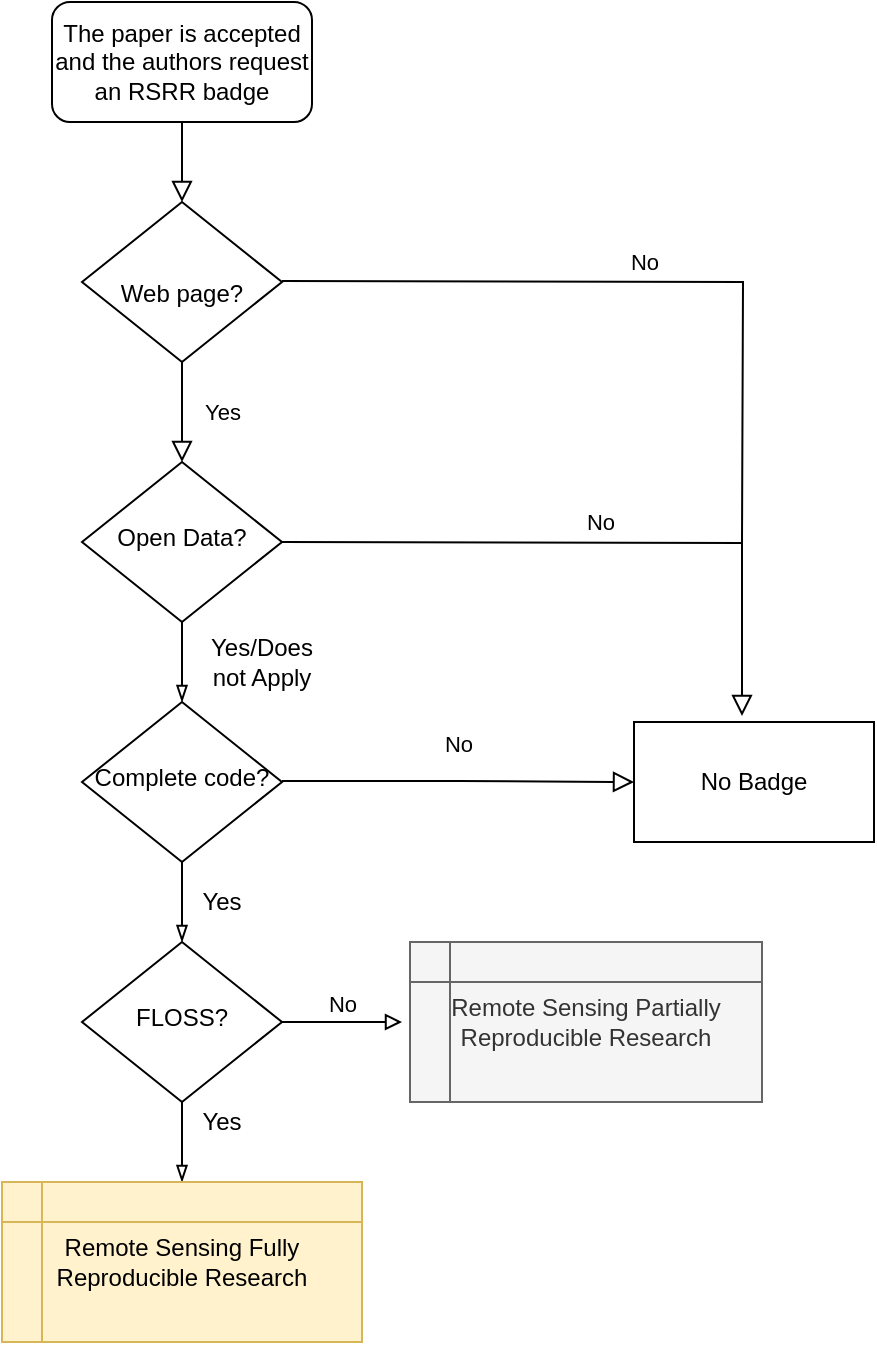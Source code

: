 <mxfile version="13.0.1" type="device"><diagram id="C5RBs43oDa-KdzZeNtuy" name="Page-1"><mxGraphModel dx="885" dy="802" grid="1" gridSize="10" guides="1" tooltips="1" connect="1" arrows="1" fold="1" page="1" pageScale="1" pageWidth="827" pageHeight="1169" math="0" shadow="0"><root><mxCell id="WIyWlLk6GJQsqaUBKTNV-0"/><mxCell id="WIyWlLk6GJQsqaUBKTNV-1" parent="WIyWlLk6GJQsqaUBKTNV-0"/><mxCell id="WIyWlLk6GJQsqaUBKTNV-2" value="" style="rounded=0;html=1;jettySize=auto;orthogonalLoop=1;fontSize=11;endArrow=block;endFill=0;endSize=8;strokeWidth=1;shadow=0;labelBackgroundColor=none;edgeStyle=orthogonalEdgeStyle;" parent="WIyWlLk6GJQsqaUBKTNV-1" source="WIyWlLk6GJQsqaUBKTNV-3" edge="1"><mxGeometry relative="1" as="geometry"><mxPoint x="220" y="160" as="targetPoint"/></mxGeometry></mxCell><mxCell id="WIyWlLk6GJQsqaUBKTNV-3" value="The paper is accepted and the authors request an RSRR badge" style="rounded=1;whiteSpace=wrap;html=1;fontSize=12;glass=0;strokeWidth=1;shadow=0;" parent="WIyWlLk6GJQsqaUBKTNV-1" vertex="1"><mxGeometry x="155" y="60" width="130" height="60" as="geometry"/></mxCell><mxCell id="WIyWlLk6GJQsqaUBKTNV-4" value="Yes" style="rounded=0;html=1;jettySize=auto;orthogonalLoop=1;fontSize=11;endArrow=block;endFill=0;endSize=8;strokeWidth=1;shadow=0;labelBackgroundColor=none;edgeStyle=orthogonalEdgeStyle;exitX=0.5;exitY=1;exitDx=0;exitDy=0;" parent="WIyWlLk6GJQsqaUBKTNV-1" source="bruOQW7kfrCQtIVcJvdp-8" edge="1"><mxGeometry y="20" relative="1" as="geometry"><mxPoint as="offset"/><mxPoint x="220" y="260" as="sourcePoint"/><mxPoint x="220" y="290" as="targetPoint"/></mxGeometry></mxCell><mxCell id="WIyWlLk6GJQsqaUBKTNV-5" value="No" style="edgeStyle=orthogonalEdgeStyle;rounded=0;html=1;jettySize=auto;orthogonalLoop=1;fontSize=11;endArrow=none;endFill=0;endSize=8;strokeWidth=1;shadow=0;labelBackgroundColor=none;" parent="WIyWlLk6GJQsqaUBKTNV-1" edge="1"><mxGeometry y="10" relative="1" as="geometry"><mxPoint as="offset"/><mxPoint x="270" y="199.5" as="sourcePoint"/><mxPoint x="500" y="330" as="targetPoint"/></mxGeometry></mxCell><mxCell id="WIyWlLk6GJQsqaUBKTNV-9" value="No" style="edgeStyle=orthogonalEdgeStyle;rounded=0;html=1;jettySize=auto;orthogonalLoop=1;fontSize=11;endArrow=block;endFill=0;endSize=8;strokeWidth=1;shadow=0;labelBackgroundColor=none;entryX=0.45;entryY=-0.05;entryDx=0;entryDy=0;entryPerimeter=0;" parent="WIyWlLk6GJQsqaUBKTNV-1" target="bruOQW7kfrCQtIVcJvdp-21" edge="1"><mxGeometry y="10" relative="1" as="geometry"><mxPoint as="offset"/><mxPoint x="270" y="330" as="sourcePoint"/><mxPoint x="320" y="330" as="targetPoint"/></mxGeometry></mxCell><mxCell id="bruOQW7kfrCQtIVcJvdp-10" style="edgeStyle=orthogonalEdgeStyle;rounded=0;orthogonalLoop=1;jettySize=auto;html=1;exitX=0.5;exitY=1;exitDx=0;exitDy=0;entryX=0.5;entryY=0;entryDx=0;entryDy=0;endArrow=blockThin;endFill=0;" edge="1" parent="WIyWlLk6GJQsqaUBKTNV-1" source="bruOQW7kfrCQtIVcJvdp-1" target="bruOQW7kfrCQtIVcJvdp-4"><mxGeometry relative="1" as="geometry"/></mxCell><mxCell id="bruOQW7kfrCQtIVcJvdp-1" value="Open Data?" style="rhombus;whiteSpace=wrap;html=1;shadow=0;fontFamily=Helvetica;fontSize=12;align=center;strokeWidth=1;spacing=6;spacingTop=-4;" vertex="1" parent="WIyWlLk6GJQsqaUBKTNV-1"><mxGeometry x="170" y="290" width="100" height="80" as="geometry"/></mxCell><mxCell id="bruOQW7kfrCQtIVcJvdp-11" style="edgeStyle=orthogonalEdgeStyle;rounded=0;orthogonalLoop=1;jettySize=auto;html=1;entryX=0.5;entryY=0;entryDx=0;entryDy=0;endArrow=blockThin;endFill=0;" edge="1" parent="WIyWlLk6GJQsqaUBKTNV-1" source="bruOQW7kfrCQtIVcJvdp-4" target="bruOQW7kfrCQtIVcJvdp-5"><mxGeometry relative="1" as="geometry"/></mxCell><mxCell id="bruOQW7kfrCQtIVcJvdp-4" value="Complete code?" style="rhombus;whiteSpace=wrap;html=1;shadow=0;fontFamily=Helvetica;fontSize=12;align=center;strokeWidth=1;spacing=6;spacingTop=-4;" vertex="1" parent="WIyWlLk6GJQsqaUBKTNV-1"><mxGeometry x="170" y="410" width="100" height="80" as="geometry"/></mxCell><mxCell id="bruOQW7kfrCQtIVcJvdp-19" value="" style="edgeStyle=orthogonalEdgeStyle;rounded=0;orthogonalLoop=1;jettySize=auto;html=1;endArrow=blockThin;endFill=0;" edge="1" parent="WIyWlLk6GJQsqaUBKTNV-1" source="bruOQW7kfrCQtIVcJvdp-5"><mxGeometry relative="1" as="geometry"><mxPoint x="220" y="650" as="targetPoint"/></mxGeometry></mxCell><mxCell id="bruOQW7kfrCQtIVcJvdp-25" value="No" style="edgeStyle=orthogonalEdgeStyle;rounded=0;orthogonalLoop=1;jettySize=auto;html=1;endArrow=block;endFill=0;" edge="1" parent="WIyWlLk6GJQsqaUBKTNV-1" source="bruOQW7kfrCQtIVcJvdp-5"><mxGeometry y="10" relative="1" as="geometry"><mxPoint x="330" y="570" as="targetPoint"/><mxPoint as="offset"/></mxGeometry></mxCell><mxCell id="bruOQW7kfrCQtIVcJvdp-5" value="FLOSS?" style="rhombus;whiteSpace=wrap;html=1;shadow=0;fontFamily=Helvetica;fontSize=12;align=center;strokeWidth=1;spacing=6;spacingTop=-4;" vertex="1" parent="WIyWlLk6GJQsqaUBKTNV-1"><mxGeometry x="170" y="530" width="100" height="80" as="geometry"/></mxCell><mxCell id="bruOQW7kfrCQtIVcJvdp-8" value="&lt;br&gt;Web page?" style="rhombus;whiteSpace=wrap;html=1;shadow=0;fontFamily=Helvetica;fontSize=12;align=center;strokeWidth=1;spacing=6;spacingTop=-4;" vertex="1" parent="WIyWlLk6GJQsqaUBKTNV-1"><mxGeometry x="170" y="160" width="100" height="80" as="geometry"/></mxCell><mxCell id="bruOQW7kfrCQtIVcJvdp-12" value="No" style="edgeStyle=orthogonalEdgeStyle;rounded=0;html=1;jettySize=auto;orthogonalLoop=1;fontSize=11;endArrow=block;endFill=0;endSize=8;strokeWidth=1;shadow=0;labelBackgroundColor=none;entryX=0;entryY=0.5;entryDx=0;entryDy=0;verticalAlign=bottom;" edge="1" parent="WIyWlLk6GJQsqaUBKTNV-1" target="bruOQW7kfrCQtIVcJvdp-21"><mxGeometry y="10" relative="1" as="geometry"><mxPoint as="offset"/><mxPoint x="270" y="449.5" as="sourcePoint"/><mxPoint x="320" y="449.5" as="targetPoint"/><Array as="points"><mxPoint x="358" y="450"/></Array></mxGeometry></mxCell><mxCell id="bruOQW7kfrCQtIVcJvdp-13" value="Yes/Does not Apply" style="text;html=1;strokeColor=none;fillColor=none;align=center;verticalAlign=middle;whiteSpace=wrap;rounded=0;" vertex="1" parent="WIyWlLk6GJQsqaUBKTNV-1"><mxGeometry x="240" y="380" width="40" height="20" as="geometry"/></mxCell><mxCell id="bruOQW7kfrCQtIVcJvdp-15" value="Yes" style="text;html=1;strokeColor=none;fillColor=none;align=center;verticalAlign=middle;whiteSpace=wrap;rounded=0;" vertex="1" parent="WIyWlLk6GJQsqaUBKTNV-1"><mxGeometry x="220" y="500" width="40" height="20" as="geometry"/></mxCell><mxCell id="bruOQW7kfrCQtIVcJvdp-20" value="Yes" style="text;html=1;strokeColor=none;fillColor=none;align=center;verticalAlign=middle;whiteSpace=wrap;rounded=0;" vertex="1" parent="WIyWlLk6GJQsqaUBKTNV-1"><mxGeometry x="220" y="610" width="40" height="20" as="geometry"/></mxCell><mxCell id="bruOQW7kfrCQtIVcJvdp-21" value="No Badge&lt;br&gt;" style="rounded=0;whiteSpace=wrap;html=1;" vertex="1" parent="WIyWlLk6GJQsqaUBKTNV-1"><mxGeometry x="446" y="420" width="120" height="60" as="geometry"/></mxCell><mxCell id="bruOQW7kfrCQtIVcJvdp-26" value="Remote Sensing Partially Reproducible Research" style="shape=internalStorage;whiteSpace=wrap;html=1;backgroundOutline=1;fillColor=#f5f5f5;strokeColor=#666666;fontColor=#333333;" vertex="1" parent="WIyWlLk6GJQsqaUBKTNV-1"><mxGeometry x="334" y="530" width="176" height="80" as="geometry"/></mxCell><mxCell id="bruOQW7kfrCQtIVcJvdp-27" value="Remote Sensing Fully Reproducible Research" style="shape=internalStorage;whiteSpace=wrap;html=1;backgroundOutline=1;fillColor=#fff2cc;strokeColor=#d6b656;" vertex="1" parent="WIyWlLk6GJQsqaUBKTNV-1"><mxGeometry x="130" y="650" width="180" height="80" as="geometry"/></mxCell></root></mxGraphModel></diagram></mxfile>
